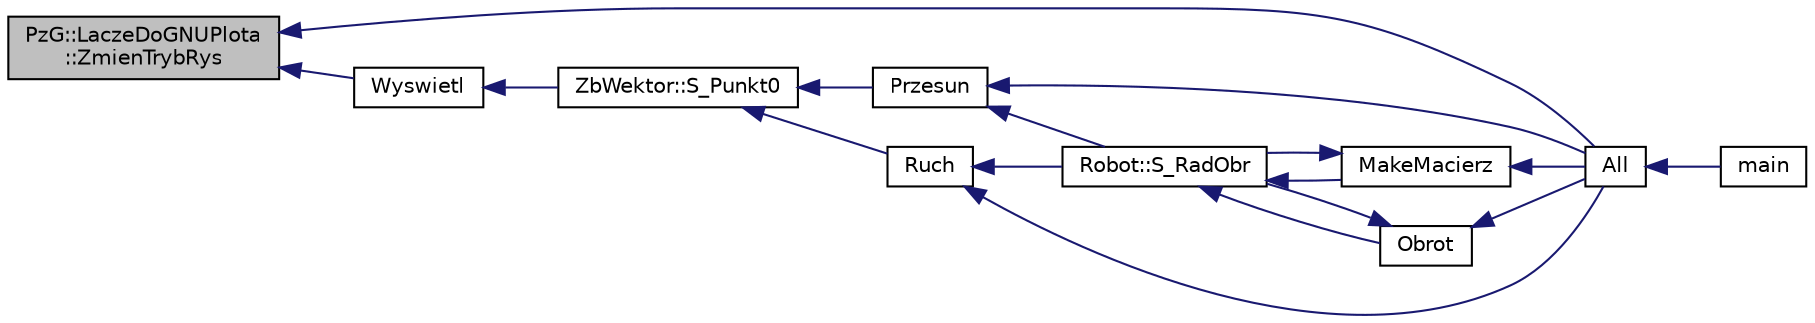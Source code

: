 digraph "PzG::LaczeDoGNUPlota::ZmienTrybRys"
{
  edge [fontname="Helvetica",fontsize="10",labelfontname="Helvetica",labelfontsize="10"];
  node [fontname="Helvetica",fontsize="10",shape=record];
  rankdir="LR";
  Node1 [label="PzG::LaczeDoGNUPlota\l::ZmienTrybRys",height=0.2,width=0.4,color="black", fillcolor="grey75", style="filled", fontcolor="black"];
  Node1 -> Node2 [dir="back",color="midnightblue",fontsize="10",style="solid",fontname="Helvetica"];
  Node2 [label="All",height=0.2,width=0.4,color="black", fillcolor="white", style="filled",URL="$_all_8cpp.html#a7b0e7672f52ece4489533af8aefe1101"];
  Node2 -> Node3 [dir="back",color="midnightblue",fontsize="10",style="solid",fontname="Helvetica"];
  Node3 [label="main",height=0.2,width=0.4,color="black", fillcolor="white", style="filled",URL="$main_8cpp.html#ae66f6b31b5ad750f1fe042a706a4e3d4"];
  Node1 -> Node4 [dir="back",color="midnightblue",fontsize="10",style="solid",fontname="Helvetica"];
  Node4 [label="Wyswietl",height=0.2,width=0.4,color="black", fillcolor="white", style="filled",URL="$_zb_wektor_8cpp.html#af3a075cfc49458e53e60d1a6273afd71"];
  Node4 -> Node5 [dir="back",color="midnightblue",fontsize="10",style="solid",fontname="Helvetica"];
  Node5 [label="ZbWektor::S_Punkt0",height=0.2,width=0.4,color="black", fillcolor="white", style="filled",URL="$class_zb_wektor.html#a7691b8de158d9b87d05795b3144081d1"];
  Node5 -> Node6 [dir="back",color="midnightblue",fontsize="10",style="solid",fontname="Helvetica"];
  Node6 [label="Przesun",height=0.2,width=0.4,color="black", fillcolor="white", style="filled",URL="$_robot_8cpp.html#a9d5dee3be3b1b646da0f0af459e29a98"];
  Node6 -> Node7 [dir="back",color="midnightblue",fontsize="10",style="solid",fontname="Helvetica"];
  Node7 [label="Robot::S_RadObr",height=0.2,width=0.4,color="black", fillcolor="white", style="filled",URL="$class_robot.html#a0462f50beaafab7d478608d05de5837f"];
  Node7 -> Node8 [dir="back",color="midnightblue",fontsize="10",style="solid",fontname="Helvetica"];
  Node8 [label="MakeMacierz",height=0.2,width=0.4,color="black", fillcolor="white", style="filled",URL="$_robot_8cpp.html#a965a5c6a4be1d31ccf86c9ab01bda3fe"];
  Node8 -> Node7 [dir="back",color="midnightblue",fontsize="10",style="solid",fontname="Helvetica"];
  Node8 -> Node2 [dir="back",color="midnightblue",fontsize="10",style="solid",fontname="Helvetica"];
  Node7 -> Node9 [dir="back",color="midnightblue",fontsize="10",style="solid",fontname="Helvetica"];
  Node9 [label="Obrot",height=0.2,width=0.4,color="black", fillcolor="white", style="filled",URL="$_robot_8cpp.html#a3ce3fa0e24fef994b421474716964158"];
  Node9 -> Node7 [dir="back",color="midnightblue",fontsize="10",style="solid",fontname="Helvetica"];
  Node9 -> Node2 [dir="back",color="midnightblue",fontsize="10",style="solid",fontname="Helvetica"];
  Node6 -> Node2 [dir="back",color="midnightblue",fontsize="10",style="solid",fontname="Helvetica"];
  Node5 -> Node10 [dir="back",color="midnightblue",fontsize="10",style="solid",fontname="Helvetica"];
  Node10 [label="Ruch",height=0.2,width=0.4,color="black", fillcolor="white", style="filled",URL="$_robot_8cpp.html#ae91af2f6f4d6ca15417d15eb15a216ae"];
  Node10 -> Node7 [dir="back",color="midnightblue",fontsize="10",style="solid",fontname="Helvetica"];
  Node10 -> Node2 [dir="back",color="midnightblue",fontsize="10",style="solid",fontname="Helvetica"];
}
